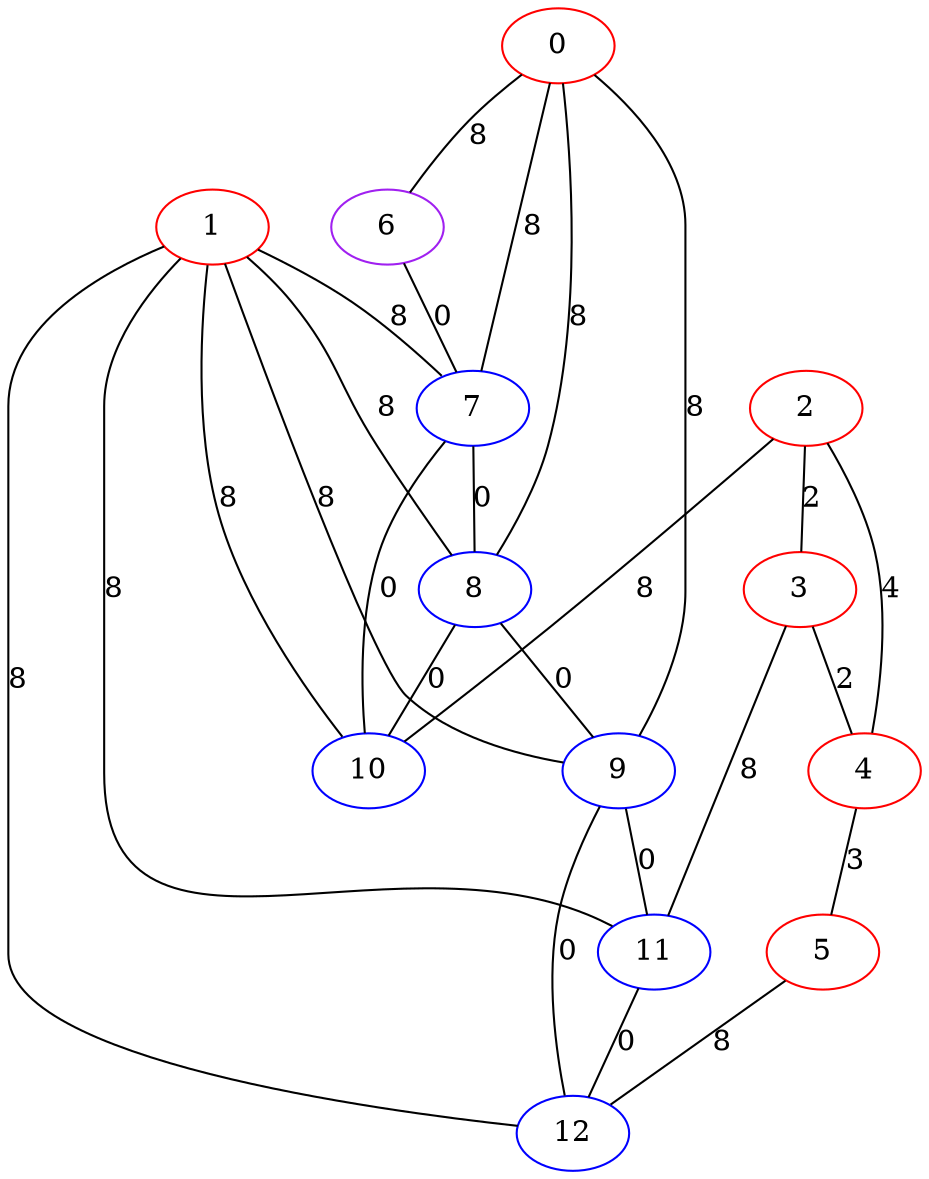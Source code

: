 graph "" {
0 [color=red, weight=1];
1 [color=red, weight=1];
2 [color=red, weight=1];
3 [color=red, weight=1];
4 [color=red, weight=1];
5 [color=red, weight=1];
6 [color=purple, weight=4];
7 [color=blue, weight=3];
8 [color=blue, weight=3];
9 [color=blue, weight=3];
10 [color=blue, weight=3];
11 [color=blue, weight=3];
12 [color=blue, weight=3];
0 -- 8  [key=0, label=8];
0 -- 9  [key=0, label=8];
0 -- 6  [key=0, label=8];
0 -- 7  [key=0, label=8];
1 -- 7  [key=0, label=8];
1 -- 8  [key=0, label=8];
1 -- 9  [key=0, label=8];
1 -- 10  [key=0, label=8];
1 -- 11  [key=0, label=8];
1 -- 12  [key=0, label=8];
2 -- 10  [key=0, label=8];
2 -- 3  [key=0, label=2];
2 -- 4  [key=0, label=4];
3 -- 11  [key=0, label=8];
3 -- 4  [key=0, label=2];
4 -- 5  [key=0, label=3];
5 -- 12  [key=0, label=8];
6 -- 7  [key=0, label=0];
7 -- 8  [key=0, label=0];
7 -- 10  [key=0, label=0];
8 -- 10  [key=0, label=0];
8 -- 9  [key=0, label=0];
9 -- 11  [key=0, label=0];
9 -- 12  [key=0, label=0];
11 -- 12  [key=0, label=0];
}
